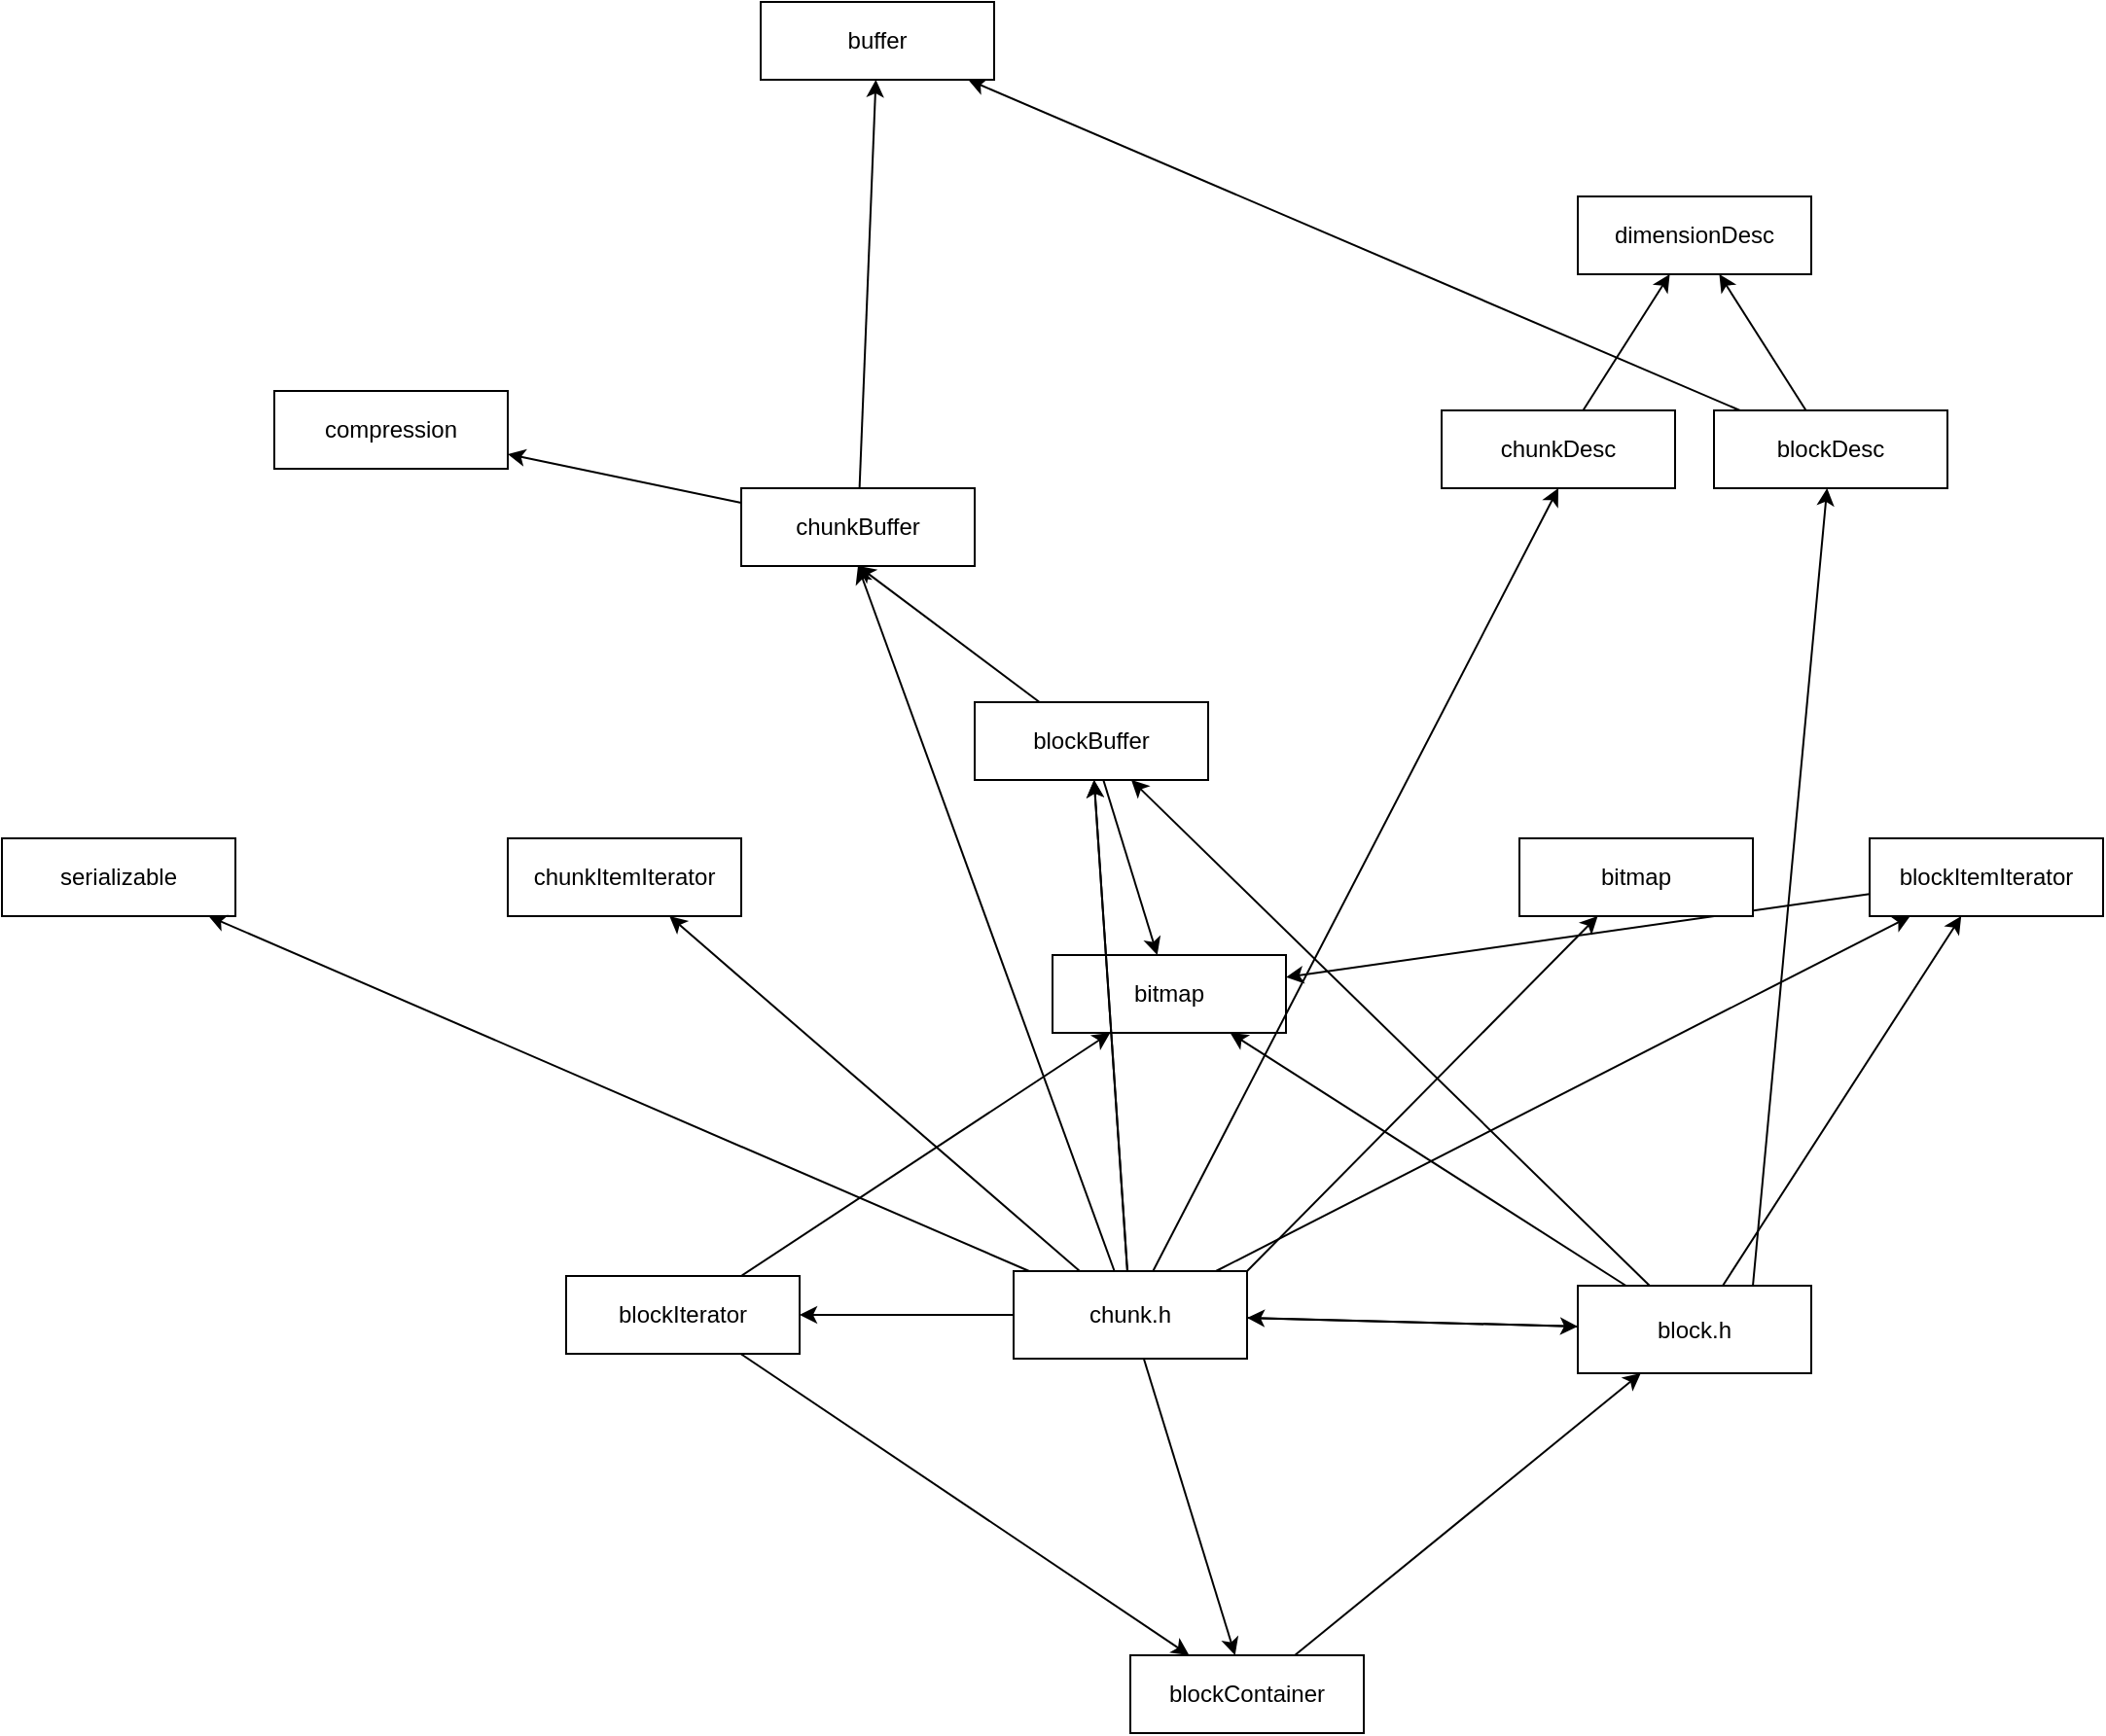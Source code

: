 <mxfile version="14.2.2" type="github">
  <diagram id="iBNZiEgctVquR5vJIjze" name="Page-1">
    <mxGraphModel dx="2546" dy="1199" grid="1" gridSize="10" guides="1" tooltips="1" connect="1" arrows="1" fold="1" page="1" pageScale="1" pageWidth="827" pageHeight="1169" math="0" shadow="0">
      <root>
        <mxCell id="0" />
        <mxCell id="1" parent="0" />
        <mxCell id="PgR12nupK2RqGDpM8uWI-26" style="edgeStyle=none;rounded=0;orthogonalLoop=1;jettySize=auto;html=1;" edge="1" parent="1" source="PgR12nupK2RqGDpM8uWI-1" target="PgR12nupK2RqGDpM8uWI-5">
          <mxGeometry relative="1" as="geometry">
            <mxPoint x="880" y="480.0" as="targetPoint" />
          </mxGeometry>
        </mxCell>
        <mxCell id="PgR12nupK2RqGDpM8uWI-27" style="edgeStyle=none;rounded=0;orthogonalLoop=1;jettySize=auto;html=1;exitX=0.75;exitY=0;exitDx=0;exitDy=0;" edge="1" parent="1" source="PgR12nupK2RqGDpM8uWI-1" target="PgR12nupK2RqGDpM8uWI-4">
          <mxGeometry relative="1" as="geometry" />
        </mxCell>
        <mxCell id="PgR12nupK2RqGDpM8uWI-28" style="edgeStyle=none;rounded=0;orthogonalLoop=1;jettySize=auto;html=1;" edge="1" parent="1" source="PgR12nupK2RqGDpM8uWI-1" target="PgR12nupK2RqGDpM8uWI-3">
          <mxGeometry relative="1" as="geometry" />
        </mxCell>
        <mxCell id="PgR12nupK2RqGDpM8uWI-29" style="edgeStyle=none;rounded=0;orthogonalLoop=1;jettySize=auto;html=1;" edge="1" parent="1" source="PgR12nupK2RqGDpM8uWI-1" target="PgR12nupK2RqGDpM8uWI-2">
          <mxGeometry relative="1" as="geometry" />
        </mxCell>
        <mxCell id="PgR12nupK2RqGDpM8uWI-37" style="edgeStyle=none;rounded=0;orthogonalLoop=1;jettySize=auto;html=1;" edge="1" parent="1" source="PgR12nupK2RqGDpM8uWI-1" target="PgR12nupK2RqGDpM8uWI-6">
          <mxGeometry relative="1" as="geometry" />
        </mxCell>
        <mxCell id="PgR12nupK2RqGDpM8uWI-1" value="block.h" style="rounded=0;whiteSpace=wrap;html=1;" vertex="1" parent="1">
          <mxGeometry x="290" y="670" width="120" height="45" as="geometry" />
        </mxCell>
        <mxCell id="PgR12nupK2RqGDpM8uWI-30" style="edgeStyle=none;rounded=0;orthogonalLoop=1;jettySize=auto;html=1;" edge="1" parent="1" source="PgR12nupK2RqGDpM8uWI-2" target="PgR12nupK2RqGDpM8uWI-5">
          <mxGeometry relative="1" as="geometry" />
        </mxCell>
        <mxCell id="PgR12nupK2RqGDpM8uWI-2" value="blockItemIterator" style="rounded=0;whiteSpace=wrap;html=1;" vertex="1" parent="1">
          <mxGeometry x="440" y="440" width="120" height="40" as="geometry" />
        </mxCell>
        <mxCell id="PgR12nupK2RqGDpM8uWI-32" style="edgeStyle=none;rounded=0;orthogonalLoop=1;jettySize=auto;html=1;entryX=0.5;entryY=1;entryDx=0;entryDy=0;" edge="1" parent="1" source="PgR12nupK2RqGDpM8uWI-3" target="PgR12nupK2RqGDpM8uWI-31">
          <mxGeometry relative="1" as="geometry" />
        </mxCell>
        <mxCell id="PgR12nupK2RqGDpM8uWI-40" style="edgeStyle=none;rounded=0;orthogonalLoop=1;jettySize=auto;html=1;" edge="1" parent="1" source="PgR12nupK2RqGDpM8uWI-4" target="PgR12nupK2RqGDpM8uWI-38">
          <mxGeometry relative="1" as="geometry" />
        </mxCell>
        <mxCell id="PgR12nupK2RqGDpM8uWI-42" style="edgeStyle=none;rounded=0;orthogonalLoop=1;jettySize=auto;html=1;" edge="1" parent="1" source="PgR12nupK2RqGDpM8uWI-4" target="PgR12nupK2RqGDpM8uWI-33">
          <mxGeometry relative="1" as="geometry" />
        </mxCell>
        <mxCell id="PgR12nupK2RqGDpM8uWI-4" value="blockDesc" style="rounded=0;whiteSpace=wrap;html=1;" vertex="1" parent="1">
          <mxGeometry x="360" y="220" width="120" height="40" as="geometry" />
        </mxCell>
        <mxCell id="PgR12nupK2RqGDpM8uWI-5" value="bitmap" style="rounded=0;whiteSpace=wrap;html=1;" vertex="1" parent="1">
          <mxGeometry x="20" y="500" width="120" height="40" as="geometry" />
        </mxCell>
        <mxCell id="PgR12nupK2RqGDpM8uWI-43" style="edgeStyle=none;rounded=0;orthogonalLoop=1;jettySize=auto;html=1;entryX=0.5;entryY=1;entryDx=0;entryDy=0;" edge="1" parent="1" source="PgR12nupK2RqGDpM8uWI-6" target="PgR12nupK2RqGDpM8uWI-31">
          <mxGeometry relative="1" as="geometry" />
        </mxCell>
        <mxCell id="PgR12nupK2RqGDpM8uWI-46" style="edgeStyle=none;rounded=0;orthogonalLoop=1;jettySize=auto;html=1;exitX=0;exitY=0.5;exitDx=0;exitDy=0;" edge="1" parent="1" source="PgR12nupK2RqGDpM8uWI-6" target="PgR12nupK2RqGDpM8uWI-45">
          <mxGeometry relative="1" as="geometry" />
        </mxCell>
        <mxCell id="PgR12nupK2RqGDpM8uWI-6" value="chunk.h" style="rounded=0;whiteSpace=wrap;html=1;" vertex="1" parent="1">
          <mxGeometry y="662.5" width="120" height="45" as="geometry" />
        </mxCell>
        <mxCell id="PgR12nupK2RqGDpM8uWI-39" style="edgeStyle=none;rounded=0;orthogonalLoop=1;jettySize=auto;html=1;" edge="1" parent="1" source="PgR12nupK2RqGDpM8uWI-9" target="PgR12nupK2RqGDpM8uWI-38">
          <mxGeometry relative="1" as="geometry" />
        </mxCell>
        <mxCell id="PgR12nupK2RqGDpM8uWI-9" value="chunkDesc" style="rounded=0;whiteSpace=wrap;html=1;" vertex="1" parent="1">
          <mxGeometry x="220" y="220" width="120" height="40" as="geometry" />
        </mxCell>
        <mxCell id="PgR12nupK2RqGDpM8uWI-10" value="bitmap" style="rounded=0;whiteSpace=wrap;html=1;" vertex="1" parent="1">
          <mxGeometry x="260" y="440" width="120" height="40" as="geometry" />
        </mxCell>
        <mxCell id="PgR12nupK2RqGDpM8uWI-11" value="chunkItemIterator" style="rounded=0;whiteSpace=wrap;html=1;" vertex="1" parent="1">
          <mxGeometry x="-260" y="440" width="120" height="40" as="geometry" />
        </mxCell>
        <mxCell id="PgR12nupK2RqGDpM8uWI-49" style="edgeStyle=none;rounded=0;orthogonalLoop=1;jettySize=auto;html=1;" edge="1" parent="1" source="PgR12nupK2RqGDpM8uWI-12" target="PgR12nupK2RqGDpM8uWI-1">
          <mxGeometry relative="1" as="geometry" />
        </mxCell>
        <mxCell id="PgR12nupK2RqGDpM8uWI-12" value="blockContainer" style="rounded=0;whiteSpace=wrap;html=1;" vertex="1" parent="1">
          <mxGeometry x="60" y="860" width="120" height="40" as="geometry" />
        </mxCell>
        <mxCell id="PgR12nupK2RqGDpM8uWI-13" value="serializable" style="rounded=0;whiteSpace=wrap;html=1;" vertex="1" parent="1">
          <mxGeometry x="-520" y="440" width="120" height="40" as="geometry" />
        </mxCell>
        <mxCell id="PgR12nupK2RqGDpM8uWI-14" value="" style="endArrow=classic;html=1;" edge="1" parent="1" source="PgR12nupK2RqGDpM8uWI-6" target="PgR12nupK2RqGDpM8uWI-1">
          <mxGeometry width="50" height="50" relative="1" as="geometry">
            <mxPoint x="110" y="420" as="sourcePoint" />
            <mxPoint x="160" y="370" as="targetPoint" />
          </mxGeometry>
        </mxCell>
        <mxCell id="PgR12nupK2RqGDpM8uWI-15" value="" style="endArrow=classic;html=1;exitX=1;exitY=0;exitDx=0;exitDy=0;" edge="1" parent="1" source="PgR12nupK2RqGDpM8uWI-6" target="PgR12nupK2RqGDpM8uWI-10">
          <mxGeometry width="50" height="50" relative="1" as="geometry">
            <mxPoint x="-60" y="650" as="sourcePoint" />
            <mxPoint x="-10" y="600" as="targetPoint" />
          </mxGeometry>
        </mxCell>
        <mxCell id="PgR12nupK2RqGDpM8uWI-16" value="" style="endArrow=classic;html=1;entryX=0.5;entryY=1;entryDx=0;entryDy=0;" edge="1" parent="1" source="PgR12nupK2RqGDpM8uWI-6" target="PgR12nupK2RqGDpM8uWI-9">
          <mxGeometry width="50" height="50" relative="1" as="geometry">
            <mxPoint x="190" y="530" as="sourcePoint" />
            <mxPoint x="330" y="490" as="targetPoint" />
          </mxGeometry>
        </mxCell>
        <mxCell id="PgR12nupK2RqGDpM8uWI-17" value="" style="endArrow=classic;html=1;" edge="1" parent="1" source="PgR12nupK2RqGDpM8uWI-6" target="PgR12nupK2RqGDpM8uWI-3">
          <mxGeometry width="50" height="50" relative="1" as="geometry">
            <mxPoint x="200" y="540" as="sourcePoint" />
            <mxPoint x="340" y="500" as="targetPoint" />
          </mxGeometry>
        </mxCell>
        <mxCell id="PgR12nupK2RqGDpM8uWI-19" value="" style="endArrow=classic;html=1;" edge="1" parent="1" source="PgR12nupK2RqGDpM8uWI-6" target="PgR12nupK2RqGDpM8uWI-2">
          <mxGeometry width="50" height="50" relative="1" as="geometry">
            <mxPoint x="210" y="550" as="sourcePoint" />
            <mxPoint x="350" y="510" as="targetPoint" />
          </mxGeometry>
        </mxCell>
        <mxCell id="PgR12nupK2RqGDpM8uWI-20" value="" style="endArrow=classic;html=1;" edge="1" parent="1" source="PgR12nupK2RqGDpM8uWI-6" target="PgR12nupK2RqGDpM8uWI-13">
          <mxGeometry width="50" height="50" relative="1" as="geometry">
            <mxPoint x="220" y="560" as="sourcePoint" />
            <mxPoint x="360" y="520" as="targetPoint" />
          </mxGeometry>
        </mxCell>
        <mxCell id="PgR12nupK2RqGDpM8uWI-21" value="" style="endArrow=classic;html=1;" edge="1" parent="1" source="PgR12nupK2RqGDpM8uWI-6" target="PgR12nupK2RqGDpM8uWI-12">
          <mxGeometry width="50" height="50" relative="1" as="geometry">
            <mxPoint x="120" y="520" as="sourcePoint" />
            <mxPoint x="370" y="530" as="targetPoint" />
          </mxGeometry>
        </mxCell>
        <mxCell id="PgR12nupK2RqGDpM8uWI-22" value="" style="endArrow=classic;html=1;" edge="1" parent="1" source="PgR12nupK2RqGDpM8uWI-6" target="PgR12nupK2RqGDpM8uWI-11">
          <mxGeometry width="50" height="50" relative="1" as="geometry">
            <mxPoint x="120" y="520" as="sourcePoint" />
            <mxPoint x="380" y="540" as="targetPoint" />
          </mxGeometry>
        </mxCell>
        <mxCell id="PgR12nupK2RqGDpM8uWI-23" value="" style="endArrow=classic;html=1;" edge="1" parent="1" source="PgR12nupK2RqGDpM8uWI-3" target="PgR12nupK2RqGDpM8uWI-5">
          <mxGeometry width="50" height="50" relative="1" as="geometry">
            <mxPoint x="70" y="620" as="sourcePoint" />
            <mxPoint x="170" y="440" as="targetPoint" />
          </mxGeometry>
        </mxCell>
        <mxCell id="PgR12nupK2RqGDpM8uWI-34" style="edgeStyle=none;rounded=0;orthogonalLoop=1;jettySize=auto;html=1;" edge="1" parent="1" source="PgR12nupK2RqGDpM8uWI-31" target="PgR12nupK2RqGDpM8uWI-33">
          <mxGeometry relative="1" as="geometry" />
        </mxCell>
        <mxCell id="PgR12nupK2RqGDpM8uWI-36" style="edgeStyle=none;rounded=0;orthogonalLoop=1;jettySize=auto;html=1;" edge="1" parent="1" source="PgR12nupK2RqGDpM8uWI-31" target="PgR12nupK2RqGDpM8uWI-35">
          <mxGeometry relative="1" as="geometry" />
        </mxCell>
        <mxCell id="PgR12nupK2RqGDpM8uWI-31" value="chunkBuffer" style="rounded=0;whiteSpace=wrap;html=1;" vertex="1" parent="1">
          <mxGeometry x="-140" y="260" width="120" height="40" as="geometry" />
        </mxCell>
        <mxCell id="PgR12nupK2RqGDpM8uWI-33" value="buffer" style="rounded=0;whiteSpace=wrap;html=1;" vertex="1" parent="1">
          <mxGeometry x="-130" y="10" width="120" height="40" as="geometry" />
        </mxCell>
        <mxCell id="PgR12nupK2RqGDpM8uWI-35" value="compression" style="rounded=0;whiteSpace=wrap;html=1;" vertex="1" parent="1">
          <mxGeometry x="-380" y="210" width="120" height="40" as="geometry" />
        </mxCell>
        <mxCell id="PgR12nupK2RqGDpM8uWI-38" value="dimensionDesc" style="rounded=0;whiteSpace=wrap;html=1;" vertex="1" parent="1">
          <mxGeometry x="290" y="110" width="120" height="40" as="geometry" />
        </mxCell>
        <mxCell id="PgR12nupK2RqGDpM8uWI-47" style="edgeStyle=none;rounded=0;orthogonalLoop=1;jettySize=auto;html=1;" edge="1" parent="1" source="PgR12nupK2RqGDpM8uWI-45" target="PgR12nupK2RqGDpM8uWI-12">
          <mxGeometry relative="1" as="geometry">
            <mxPoint x="-180" y="850" as="targetPoint" />
          </mxGeometry>
        </mxCell>
        <mxCell id="PgR12nupK2RqGDpM8uWI-48" style="edgeStyle=none;rounded=0;orthogonalLoop=1;jettySize=auto;html=1;exitX=0.75;exitY=0;exitDx=0;exitDy=0;" edge="1" parent="1" source="PgR12nupK2RqGDpM8uWI-45" target="PgR12nupK2RqGDpM8uWI-5">
          <mxGeometry relative="1" as="geometry" />
        </mxCell>
        <mxCell id="PgR12nupK2RqGDpM8uWI-45" value="blockIterator" style="rounded=0;whiteSpace=wrap;html=1;" vertex="1" parent="1">
          <mxGeometry x="-230" y="665" width="120" height="40" as="geometry" />
        </mxCell>
        <mxCell id="PgR12nupK2RqGDpM8uWI-3" value="blockBuffer" style="rounded=0;whiteSpace=wrap;html=1;" vertex="1" parent="1">
          <mxGeometry x="-20" y="370" width="120" height="40" as="geometry" />
        </mxCell>
        <mxCell id="PgR12nupK2RqGDpM8uWI-51" value="" style="endArrow=classic;html=1;" edge="1" parent="1" source="PgR12nupK2RqGDpM8uWI-6" target="PgR12nupK2RqGDpM8uWI-3">
          <mxGeometry width="50" height="50" relative="1" as="geometry">
            <mxPoint x="60" y="662.5" as="sourcePoint" />
            <mxPoint x="60" y="180.0" as="targetPoint" />
          </mxGeometry>
        </mxCell>
      </root>
    </mxGraphModel>
  </diagram>
</mxfile>

